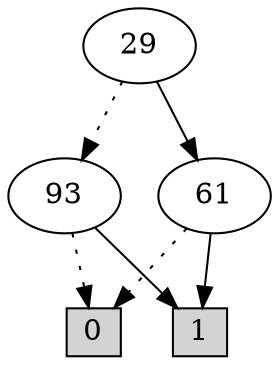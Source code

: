 digraph G {
0 [shape=box, label="0", style=filled, shape=box, height=0.3, width=0.3];
1 [shape=box, label="1", style=filled, shape=box, height=0.3, width=0.3];
1545 [label="29"];
1545 -> 188 [style=dotted];
1545 -> 124 [style=filled];
188 [label="93"];
188 -> 0 [style=dotted];
188 -> 1 [style=filled];
124 [label="61"];
124 -> 0 [style=dotted];
124 -> 1 [style=filled];
}
